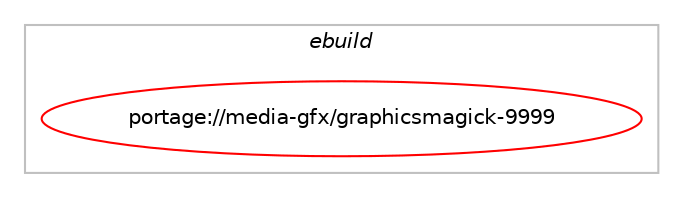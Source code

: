 digraph prolog {

# *************
# Graph options
# *************

newrank=true;
concentrate=true;
compound=true;
graph [rankdir=LR,fontname=Helvetica,fontsize=10,ranksep=1.5];#, ranksep=2.5, nodesep=0.2];
edge  [arrowhead=vee];
node  [fontname=Helvetica,fontsize=10];

# **********
# The ebuild
# **********

subgraph cluster_leftcol {
color=gray;
label=<<i>ebuild</i>>;
id [label="portage://media-gfx/graphicsmagick-9999", color=red, width=4, href="../media-gfx/graphicsmagick-9999.svg"];
}

# ****************
# The dependencies
# ****************

subgraph cluster_midcol {
color=gray;
label=<<i>dependencies</i>>;
subgraph cluster_compile {
fillcolor="#eeeeee";
style=filled;
label=<<i>compile</i>>;
# *** BEGIN UNKNOWN DEPENDENCY TYPE (TODO) ***
# id -> equal(use_conditional_group(positive,X,portage://media-gfx/graphicsmagick-9999,[package_dependency(portage://media-gfx/graphicsmagick-9999,install,no,x11-libs,libSM,none,[,,],[],[]),package_dependency(portage://media-gfx/graphicsmagick-9999,install,no,x11-libs,libX11,none,[,,],[],[]),package_dependency(portage://media-gfx/graphicsmagick-9999,install,no,x11-libs,libXext,none,[,,],[],[])]))
# *** END UNKNOWN DEPENDENCY TYPE (TODO) ***

# *** BEGIN UNKNOWN DEPENDENCY TYPE (TODO) ***
# id -> equal(use_conditional_group(positive,bzip2,portage://media-gfx/graphicsmagick-9999,[package_dependency(portage://media-gfx/graphicsmagick-9999,install,no,app-arch,bzip2,none,[,,],[],[])]))
# *** END UNKNOWN DEPENDENCY TYPE (TODO) ***

# *** BEGIN UNKNOWN DEPENDENCY TYPE (TODO) ***
# id -> equal(use_conditional_group(positive,fpx,portage://media-gfx/graphicsmagick-9999,[package_dependency(portage://media-gfx/graphicsmagick-9999,install,no,media-libs,libfpx,none,[,,],[],[])]))
# *** END UNKNOWN DEPENDENCY TYPE (TODO) ***

# *** BEGIN UNKNOWN DEPENDENCY TYPE (TODO) ***
# id -> equal(use_conditional_group(positive,heif,portage://media-gfx/graphicsmagick-9999,[package_dependency(portage://media-gfx/graphicsmagick-9999,install,no,media-libs,libheif,none,[,,],any_same_slot,[])]))
# *** END UNKNOWN DEPENDENCY TYPE (TODO) ***

# *** BEGIN UNKNOWN DEPENDENCY TYPE (TODO) ***
# id -> equal(use_conditional_group(positive,imagemagick,portage://media-gfx/graphicsmagick-9999,[package_dependency(portage://media-gfx/graphicsmagick-9999,install,weak,media-gfx,imagemagick,none,[,,],[],[])]))
# *** END UNKNOWN DEPENDENCY TYPE (TODO) ***

# *** BEGIN UNKNOWN DEPENDENCY TYPE (TODO) ***
# id -> equal(use_conditional_group(positive,jbig,portage://media-gfx/graphicsmagick-9999,[package_dependency(portage://media-gfx/graphicsmagick-9999,install,no,media-libs,jbigkit,none,[,,],[],[])]))
# *** END UNKNOWN DEPENDENCY TYPE (TODO) ***

# *** BEGIN UNKNOWN DEPENDENCY TYPE (TODO) ***
# id -> equal(use_conditional_group(positive,jpeg,portage://media-gfx/graphicsmagick-9999,[package_dependency(portage://media-gfx/graphicsmagick-9999,install,no,media-libs,libjpeg-turbo,none,[,,],any_same_slot,[])]))
# *** END UNKNOWN DEPENDENCY TYPE (TODO) ***

# *** BEGIN UNKNOWN DEPENDENCY TYPE (TODO) ***
# id -> equal(use_conditional_group(positive,jpeg2k,portage://media-gfx/graphicsmagick-9999,[package_dependency(portage://media-gfx/graphicsmagick-9999,install,no,media-libs,jasper,none,[,,],any_same_slot,[])]))
# *** END UNKNOWN DEPENDENCY TYPE (TODO) ***

# *** BEGIN UNKNOWN DEPENDENCY TYPE (TODO) ***
# id -> equal(use_conditional_group(positive,jpegxl,portage://media-gfx/graphicsmagick-9999,[package_dependency(portage://media-gfx/graphicsmagick-9999,install,no,media-libs,libjxl,none,[,,],any_same_slot,[])]))
# *** END UNKNOWN DEPENDENCY TYPE (TODO) ***

# *** BEGIN UNKNOWN DEPENDENCY TYPE (TODO) ***
# id -> equal(use_conditional_group(positive,lcms,portage://media-gfx/graphicsmagick-9999,[package_dependency(portage://media-gfx/graphicsmagick-9999,install,no,media-libs,lcms,none,[,,],[slot(2)],[])]))
# *** END UNKNOWN DEPENDENCY TYPE (TODO) ***

# *** BEGIN UNKNOWN DEPENDENCY TYPE (TODO) ***
# id -> equal(use_conditional_group(positive,lzma,portage://media-gfx/graphicsmagick-9999,[package_dependency(portage://media-gfx/graphicsmagick-9999,install,no,app-arch,xz-utils,none,[,,],[],[])]))
# *** END UNKNOWN DEPENDENCY TYPE (TODO) ***

# *** BEGIN UNKNOWN DEPENDENCY TYPE (TODO) ***
# id -> equal(use_conditional_group(positive,perl,portage://media-gfx/graphicsmagick-9999,[package_dependency(portage://media-gfx/graphicsmagick-9999,install,no,dev-lang,perl,none,[,,],any_same_slot,[])]))
# *** END UNKNOWN DEPENDENCY TYPE (TODO) ***

# *** BEGIN UNKNOWN DEPENDENCY TYPE (TODO) ***
# id -> equal(use_conditional_group(positive,png,portage://media-gfx/graphicsmagick-9999,[package_dependency(portage://media-gfx/graphicsmagick-9999,install,no,media-libs,libpng,none,[,,],any_same_slot,[])]))
# *** END UNKNOWN DEPENDENCY TYPE (TODO) ***

# *** BEGIN UNKNOWN DEPENDENCY TYPE (TODO) ***
# id -> equal(use_conditional_group(positive,postscript,portage://media-gfx/graphicsmagick-9999,[package_dependency(portage://media-gfx/graphicsmagick-9999,install,no,app-text,ghostscript-gpl,none,[,,],any_same_slot,[])]))
# *** END UNKNOWN DEPENDENCY TYPE (TODO) ***

# *** BEGIN UNKNOWN DEPENDENCY TYPE (TODO) ***
# id -> equal(use_conditional_group(positive,tcmalloc,portage://media-gfx/graphicsmagick-9999,[package_dependency(portage://media-gfx/graphicsmagick-9999,install,no,dev-util,google-perftools,none,[,,],any_same_slot,[])]))
# *** END UNKNOWN DEPENDENCY TYPE (TODO) ***

# *** BEGIN UNKNOWN DEPENDENCY TYPE (TODO) ***
# id -> equal(use_conditional_group(positive,tiff,portage://media-gfx/graphicsmagick-9999,[package_dependency(portage://media-gfx/graphicsmagick-9999,install,no,media-libs,tiff,none,[,,],any_same_slot,[])]))
# *** END UNKNOWN DEPENDENCY TYPE (TODO) ***

# *** BEGIN UNKNOWN DEPENDENCY TYPE (TODO) ***
# id -> equal(use_conditional_group(positive,truetype,portage://media-gfx/graphicsmagick-9999,[package_dependency(portage://media-gfx/graphicsmagick-9999,install,no,media-fonts,urw-fonts,none,[,,],[],[]),package_dependency(portage://media-gfx/graphicsmagick-9999,install,no,media-libs,freetype,greaterequal,[2,,,2],[],[])]))
# *** END UNKNOWN DEPENDENCY TYPE (TODO) ***

# *** BEGIN UNKNOWN DEPENDENCY TYPE (TODO) ***
# id -> equal(use_conditional_group(positive,webp,portage://media-gfx/graphicsmagick-9999,[package_dependency(portage://media-gfx/graphicsmagick-9999,install,no,media-libs,libwebp,none,[,,],any_same_slot,[])]))
# *** END UNKNOWN DEPENDENCY TYPE (TODO) ***

# *** BEGIN UNKNOWN DEPENDENCY TYPE (TODO) ***
# id -> equal(use_conditional_group(positive,wmf,portage://media-gfx/graphicsmagick-9999,[package_dependency(portage://media-gfx/graphicsmagick-9999,install,no,media-libs,libwmf,none,[,,],[],[])]))
# *** END UNKNOWN DEPENDENCY TYPE (TODO) ***

# *** BEGIN UNKNOWN DEPENDENCY TYPE (TODO) ***
# id -> equal(use_conditional_group(positive,zip,portage://media-gfx/graphicsmagick-9999,[package_dependency(portage://media-gfx/graphicsmagick-9999,install,no,dev-libs,libzip,none,[,,],any_same_slot,[])]))
# *** END UNKNOWN DEPENDENCY TYPE (TODO) ***

# *** BEGIN UNKNOWN DEPENDENCY TYPE (TODO) ***
# id -> equal(use_conditional_group(positive,zlib,portage://media-gfx/graphicsmagick-9999,[package_dependency(portage://media-gfx/graphicsmagick-9999,install,no,sys-libs,zlib,none,[,,],[],[])]))
# *** END UNKNOWN DEPENDENCY TYPE (TODO) ***

# *** BEGIN UNKNOWN DEPENDENCY TYPE (TODO) ***
# id -> equal(use_conditional_group(positive,zstd,portage://media-gfx/graphicsmagick-9999,[package_dependency(portage://media-gfx/graphicsmagick-9999,install,no,app-arch,zstd,none,[,,],any_same_slot,[])]))
# *** END UNKNOWN DEPENDENCY TYPE (TODO) ***

# *** BEGIN UNKNOWN DEPENDENCY TYPE (TODO) ***
# id -> equal(package_dependency(portage://media-gfx/graphicsmagick-9999,install,no,dev-libs,libltdl,none,[,,],[],[]))
# *** END UNKNOWN DEPENDENCY TYPE (TODO) ***

}
subgraph cluster_compileandrun {
fillcolor="#eeeeee";
style=filled;
label=<<i>compile and run</i>>;
}
subgraph cluster_run {
fillcolor="#eeeeee";
style=filled;
label=<<i>run</i>>;
# *** BEGIN UNKNOWN DEPENDENCY TYPE (TODO) ***
# id -> equal(use_conditional_group(positive,X,portage://media-gfx/graphicsmagick-9999,[package_dependency(portage://media-gfx/graphicsmagick-9999,run,no,x11-libs,libSM,none,[,,],[],[]),package_dependency(portage://media-gfx/graphicsmagick-9999,run,no,x11-libs,libX11,none,[,,],[],[]),package_dependency(portage://media-gfx/graphicsmagick-9999,run,no,x11-libs,libXext,none,[,,],[],[])]))
# *** END UNKNOWN DEPENDENCY TYPE (TODO) ***

# *** BEGIN UNKNOWN DEPENDENCY TYPE (TODO) ***
# id -> equal(use_conditional_group(positive,bzip2,portage://media-gfx/graphicsmagick-9999,[package_dependency(portage://media-gfx/graphicsmagick-9999,run,no,app-arch,bzip2,none,[,,],[],[])]))
# *** END UNKNOWN DEPENDENCY TYPE (TODO) ***

# *** BEGIN UNKNOWN DEPENDENCY TYPE (TODO) ***
# id -> equal(use_conditional_group(positive,fpx,portage://media-gfx/graphicsmagick-9999,[package_dependency(portage://media-gfx/graphicsmagick-9999,run,no,media-libs,libfpx,none,[,,],[],[])]))
# *** END UNKNOWN DEPENDENCY TYPE (TODO) ***

# *** BEGIN UNKNOWN DEPENDENCY TYPE (TODO) ***
# id -> equal(use_conditional_group(positive,heif,portage://media-gfx/graphicsmagick-9999,[package_dependency(portage://media-gfx/graphicsmagick-9999,run,no,media-libs,libheif,none,[,,],any_same_slot,[])]))
# *** END UNKNOWN DEPENDENCY TYPE (TODO) ***

# *** BEGIN UNKNOWN DEPENDENCY TYPE (TODO) ***
# id -> equal(use_conditional_group(positive,imagemagick,portage://media-gfx/graphicsmagick-9999,[package_dependency(portage://media-gfx/graphicsmagick-9999,run,weak,media-gfx,imagemagick,none,[,,],[],[])]))
# *** END UNKNOWN DEPENDENCY TYPE (TODO) ***

# *** BEGIN UNKNOWN DEPENDENCY TYPE (TODO) ***
# id -> equal(use_conditional_group(positive,jbig,portage://media-gfx/graphicsmagick-9999,[package_dependency(portage://media-gfx/graphicsmagick-9999,run,no,media-libs,jbigkit,none,[,,],[],[])]))
# *** END UNKNOWN DEPENDENCY TYPE (TODO) ***

# *** BEGIN UNKNOWN DEPENDENCY TYPE (TODO) ***
# id -> equal(use_conditional_group(positive,jpeg,portage://media-gfx/graphicsmagick-9999,[package_dependency(portage://media-gfx/graphicsmagick-9999,run,no,media-libs,libjpeg-turbo,none,[,,],any_same_slot,[])]))
# *** END UNKNOWN DEPENDENCY TYPE (TODO) ***

# *** BEGIN UNKNOWN DEPENDENCY TYPE (TODO) ***
# id -> equal(use_conditional_group(positive,jpeg2k,portage://media-gfx/graphicsmagick-9999,[package_dependency(portage://media-gfx/graphicsmagick-9999,run,no,media-libs,jasper,none,[,,],any_same_slot,[])]))
# *** END UNKNOWN DEPENDENCY TYPE (TODO) ***

# *** BEGIN UNKNOWN DEPENDENCY TYPE (TODO) ***
# id -> equal(use_conditional_group(positive,jpegxl,portage://media-gfx/graphicsmagick-9999,[package_dependency(portage://media-gfx/graphicsmagick-9999,run,no,media-libs,libjxl,none,[,,],any_same_slot,[])]))
# *** END UNKNOWN DEPENDENCY TYPE (TODO) ***

# *** BEGIN UNKNOWN DEPENDENCY TYPE (TODO) ***
# id -> equal(use_conditional_group(positive,lcms,portage://media-gfx/graphicsmagick-9999,[package_dependency(portage://media-gfx/graphicsmagick-9999,run,no,media-libs,lcms,none,[,,],[slot(2)],[])]))
# *** END UNKNOWN DEPENDENCY TYPE (TODO) ***

# *** BEGIN UNKNOWN DEPENDENCY TYPE (TODO) ***
# id -> equal(use_conditional_group(positive,lzma,portage://media-gfx/graphicsmagick-9999,[package_dependency(portage://media-gfx/graphicsmagick-9999,run,no,app-arch,xz-utils,none,[,,],[],[])]))
# *** END UNKNOWN DEPENDENCY TYPE (TODO) ***

# *** BEGIN UNKNOWN DEPENDENCY TYPE (TODO) ***
# id -> equal(use_conditional_group(positive,perl,portage://media-gfx/graphicsmagick-9999,[package_dependency(portage://media-gfx/graphicsmagick-9999,run,no,dev-lang,perl,none,[,,],any_same_slot,[])]))
# *** END UNKNOWN DEPENDENCY TYPE (TODO) ***

# *** BEGIN UNKNOWN DEPENDENCY TYPE (TODO) ***
# id -> equal(use_conditional_group(positive,png,portage://media-gfx/graphicsmagick-9999,[package_dependency(portage://media-gfx/graphicsmagick-9999,run,no,media-libs,libpng,none,[,,],any_same_slot,[])]))
# *** END UNKNOWN DEPENDENCY TYPE (TODO) ***

# *** BEGIN UNKNOWN DEPENDENCY TYPE (TODO) ***
# id -> equal(use_conditional_group(positive,postscript,portage://media-gfx/graphicsmagick-9999,[package_dependency(portage://media-gfx/graphicsmagick-9999,run,no,app-text,ghostscript-gpl,none,[,,],any_same_slot,[])]))
# *** END UNKNOWN DEPENDENCY TYPE (TODO) ***

# *** BEGIN UNKNOWN DEPENDENCY TYPE (TODO) ***
# id -> equal(use_conditional_group(positive,tcmalloc,portage://media-gfx/graphicsmagick-9999,[package_dependency(portage://media-gfx/graphicsmagick-9999,run,no,dev-util,google-perftools,none,[,,],any_same_slot,[])]))
# *** END UNKNOWN DEPENDENCY TYPE (TODO) ***

# *** BEGIN UNKNOWN DEPENDENCY TYPE (TODO) ***
# id -> equal(use_conditional_group(positive,tiff,portage://media-gfx/graphicsmagick-9999,[package_dependency(portage://media-gfx/graphicsmagick-9999,run,no,media-libs,tiff,none,[,,],any_same_slot,[])]))
# *** END UNKNOWN DEPENDENCY TYPE (TODO) ***

# *** BEGIN UNKNOWN DEPENDENCY TYPE (TODO) ***
# id -> equal(use_conditional_group(positive,truetype,portage://media-gfx/graphicsmagick-9999,[package_dependency(portage://media-gfx/graphicsmagick-9999,run,no,media-fonts,urw-fonts,none,[,,],[],[]),package_dependency(portage://media-gfx/graphicsmagick-9999,run,no,media-libs,freetype,greaterequal,[2,,,2],[],[])]))
# *** END UNKNOWN DEPENDENCY TYPE (TODO) ***

# *** BEGIN UNKNOWN DEPENDENCY TYPE (TODO) ***
# id -> equal(use_conditional_group(positive,webp,portage://media-gfx/graphicsmagick-9999,[package_dependency(portage://media-gfx/graphicsmagick-9999,run,no,media-libs,libwebp,none,[,,],any_same_slot,[])]))
# *** END UNKNOWN DEPENDENCY TYPE (TODO) ***

# *** BEGIN UNKNOWN DEPENDENCY TYPE (TODO) ***
# id -> equal(use_conditional_group(positive,wmf,portage://media-gfx/graphicsmagick-9999,[package_dependency(portage://media-gfx/graphicsmagick-9999,run,no,media-libs,libwmf,none,[,,],[],[])]))
# *** END UNKNOWN DEPENDENCY TYPE (TODO) ***

# *** BEGIN UNKNOWN DEPENDENCY TYPE (TODO) ***
# id -> equal(use_conditional_group(positive,zip,portage://media-gfx/graphicsmagick-9999,[package_dependency(portage://media-gfx/graphicsmagick-9999,run,no,dev-libs,libzip,none,[,,],any_same_slot,[])]))
# *** END UNKNOWN DEPENDENCY TYPE (TODO) ***

# *** BEGIN UNKNOWN DEPENDENCY TYPE (TODO) ***
# id -> equal(use_conditional_group(positive,zlib,portage://media-gfx/graphicsmagick-9999,[package_dependency(portage://media-gfx/graphicsmagick-9999,run,no,sys-libs,zlib,none,[,,],[],[])]))
# *** END UNKNOWN DEPENDENCY TYPE (TODO) ***

# *** BEGIN UNKNOWN DEPENDENCY TYPE (TODO) ***
# id -> equal(use_conditional_group(positive,zstd,portage://media-gfx/graphicsmagick-9999,[package_dependency(portage://media-gfx/graphicsmagick-9999,run,no,app-arch,zstd,none,[,,],any_same_slot,[])]))
# *** END UNKNOWN DEPENDENCY TYPE (TODO) ***

# *** BEGIN UNKNOWN DEPENDENCY TYPE (TODO) ***
# id -> equal(package_dependency(portage://media-gfx/graphicsmagick-9999,run,no,dev-libs,libltdl,none,[,,],[],[]))
# *** END UNKNOWN DEPENDENCY TYPE (TODO) ***

}
}

# **************
# The candidates
# **************

subgraph cluster_choices {
rank=same;
color=gray;
label=<<i>candidates</i>>;

}

}
